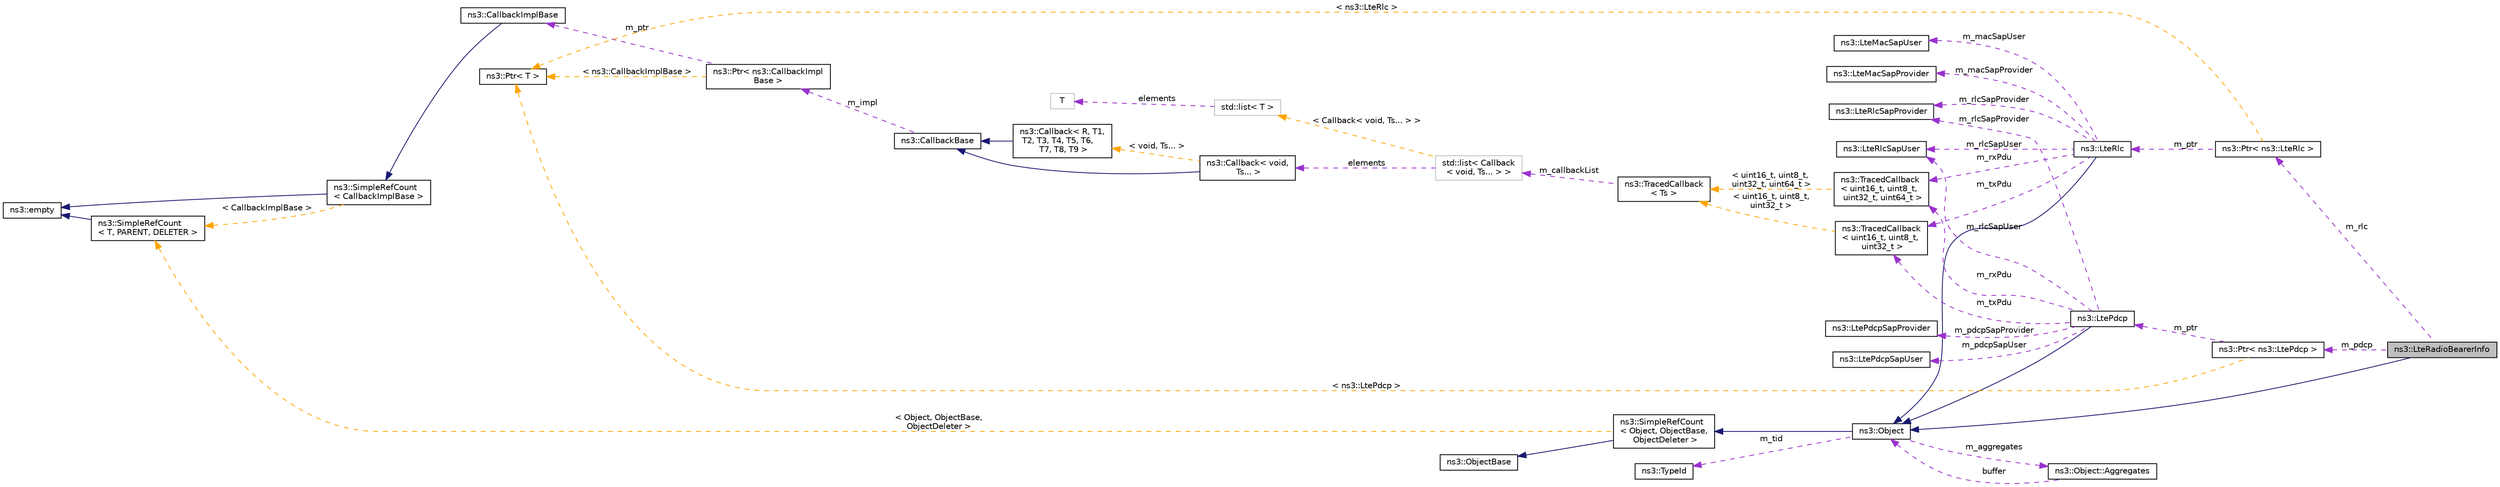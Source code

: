 digraph "ns3::LteRadioBearerInfo"
{
 // LATEX_PDF_SIZE
  edge [fontname="Helvetica",fontsize="10",labelfontname="Helvetica",labelfontsize="10"];
  node [fontname="Helvetica",fontsize="10",shape=record];
  rankdir="LR";
  Node1 [label="ns3::LteRadioBearerInfo",height=0.2,width=0.4,color="black", fillcolor="grey75", style="filled", fontcolor="black",tooltip="store information on active radio bearer instance"];
  Node2 -> Node1 [dir="back",color="midnightblue",fontsize="10",style="solid",fontname="Helvetica"];
  Node2 [label="ns3::Object",height=0.2,width=0.4,color="black", fillcolor="white", style="filled",URL="$classns3_1_1_object.html",tooltip="A base class which provides memory management and object aggregation."];
  Node3 -> Node2 [dir="back",color="midnightblue",fontsize="10",style="solid",fontname="Helvetica"];
  Node3 [label="ns3::SimpleRefCount\l\< Object, ObjectBase,\l ObjectDeleter \>",height=0.2,width=0.4,color="black", fillcolor="white", style="filled",URL="$classns3_1_1_simple_ref_count.html",tooltip=" "];
  Node4 -> Node3 [dir="back",color="midnightblue",fontsize="10",style="solid",fontname="Helvetica"];
  Node4 [label="ns3::ObjectBase",height=0.2,width=0.4,color="black", fillcolor="white", style="filled",URL="$classns3_1_1_object_base.html",tooltip="Anchor the ns-3 type and attribute system."];
  Node5 -> Node3 [dir="back",color="orange",fontsize="10",style="dashed",label=" \< Object, ObjectBase,\l ObjectDeleter \>" ,fontname="Helvetica"];
  Node5 [label="ns3::SimpleRefCount\l\< T, PARENT, DELETER \>",height=0.2,width=0.4,color="black", fillcolor="white", style="filled",URL="$classns3_1_1_simple_ref_count.html",tooltip="A template-based reference counting class."];
  Node6 -> Node5 [dir="back",color="midnightblue",fontsize="10",style="solid",fontname="Helvetica"];
  Node6 [label="ns3::empty",height=0.2,width=0.4,color="black", fillcolor="white", style="filled",URL="$classns3_1_1empty.html",tooltip="make Callback use a separate empty type"];
  Node7 -> Node2 [dir="back",color="darkorchid3",fontsize="10",style="dashed",label=" m_tid" ,fontname="Helvetica"];
  Node7 [label="ns3::TypeId",height=0.2,width=0.4,color="black", fillcolor="white", style="filled",URL="$classns3_1_1_type_id.html",tooltip="a unique identifier for an interface."];
  Node8 -> Node2 [dir="back",color="darkorchid3",fontsize="10",style="dashed",label=" m_aggregates" ,fontname="Helvetica"];
  Node8 [label="ns3::Object::Aggregates",height=0.2,width=0.4,color="black", fillcolor="white", style="filled",URL="$structns3_1_1_object_1_1_aggregates.html",tooltip="The list of Objects aggregated to this one."];
  Node2 -> Node8 [dir="back",color="darkorchid3",fontsize="10",style="dashed",label=" buffer" ,fontname="Helvetica"];
  Node9 -> Node1 [dir="back",color="darkorchid3",fontsize="10",style="dashed",label=" m_pdcp" ,fontname="Helvetica"];
  Node9 [label="ns3::Ptr\< ns3::LtePdcp \>",height=0.2,width=0.4,color="black", fillcolor="white", style="filled",URL="$classns3_1_1_ptr.html",tooltip=" "];
  Node10 -> Node9 [dir="back",color="darkorchid3",fontsize="10",style="dashed",label=" m_ptr" ,fontname="Helvetica"];
  Node10 [label="ns3::LtePdcp",height=0.2,width=0.4,color="black", fillcolor="white", style="filled",URL="$classns3_1_1_lte_pdcp.html",tooltip="LTE PDCP entity, see 3GPP TS 36.323."];
  Node2 -> Node10 [dir="back",color="midnightblue",fontsize="10",style="solid",fontname="Helvetica"];
  Node11 -> Node10 [dir="back",color="darkorchid3",fontsize="10",style="dashed",label=" m_rlcSapProvider" ,fontname="Helvetica"];
  Node11 [label="ns3::LteRlcSapProvider",height=0.2,width=0.4,color="black", fillcolor="white", style="filled",URL="$classns3_1_1_lte_rlc_sap_provider.html",tooltip="Service Access Point (SAP) offered by the UM-RLC and AM-RLC entities to the PDCP entity See 3GPP 36...."];
  Node12 -> Node10 [dir="back",color="darkorchid3",fontsize="10",style="dashed",label=" m_rxPdu" ,fontname="Helvetica"];
  Node12 [label="ns3::TracedCallback\l\< uint16_t, uint8_t,\l uint32_t, uint64_t \>",height=0.2,width=0.4,color="black", fillcolor="white", style="filled",URL="$classns3_1_1_traced_callback.html",tooltip=" "];
  Node13 -> Node12 [dir="back",color="orange",fontsize="10",style="dashed",label=" \< uint16_t, uint8_t,\l uint32_t, uint64_t \>" ,fontname="Helvetica"];
  Node13 [label="ns3::TracedCallback\l\< Ts \>",height=0.2,width=0.4,color="black", fillcolor="white", style="filled",URL="$classns3_1_1_traced_callback.html",tooltip="Forward calls to a chain of Callback."];
  Node14 -> Node13 [dir="back",color="darkorchid3",fontsize="10",style="dashed",label=" m_callbackList" ,fontname="Helvetica"];
  Node14 [label="std::list\< Callback\l\< void, Ts... \> \>",height=0.2,width=0.4,color="grey75", fillcolor="white", style="filled",tooltip=" "];
  Node15 -> Node14 [dir="back",color="darkorchid3",fontsize="10",style="dashed",label=" elements" ,fontname="Helvetica"];
  Node15 [label="ns3::Callback\< void,\l Ts... \>",height=0.2,width=0.4,color="black", fillcolor="white", style="filled",URL="$classns3_1_1_callback.html",tooltip=" "];
  Node16 -> Node15 [dir="back",color="midnightblue",fontsize="10",style="solid",fontname="Helvetica"];
  Node16 [label="ns3::CallbackBase",height=0.2,width=0.4,color="black", fillcolor="white", style="filled",URL="$classns3_1_1_callback_base.html",tooltip="Base class for Callback class."];
  Node17 -> Node16 [dir="back",color="darkorchid3",fontsize="10",style="dashed",label=" m_impl" ,fontname="Helvetica"];
  Node17 [label="ns3::Ptr\< ns3::CallbackImpl\lBase \>",height=0.2,width=0.4,color="black", fillcolor="white", style="filled",URL="$classns3_1_1_ptr.html",tooltip=" "];
  Node18 -> Node17 [dir="back",color="darkorchid3",fontsize="10",style="dashed",label=" m_ptr" ,fontname="Helvetica"];
  Node18 [label="ns3::CallbackImplBase",height=0.2,width=0.4,color="black", fillcolor="white", style="filled",URL="$classns3_1_1_callback_impl_base.html",tooltip="Abstract base class for CallbackImpl Provides reference counting and equality test."];
  Node19 -> Node18 [dir="back",color="midnightblue",fontsize="10",style="solid",fontname="Helvetica"];
  Node19 [label="ns3::SimpleRefCount\l\< CallbackImplBase \>",height=0.2,width=0.4,color="black", fillcolor="white", style="filled",URL="$classns3_1_1_simple_ref_count.html",tooltip=" "];
  Node6 -> Node19 [dir="back",color="midnightblue",fontsize="10",style="solid",fontname="Helvetica"];
  Node5 -> Node19 [dir="back",color="orange",fontsize="10",style="dashed",label=" \< CallbackImplBase \>" ,fontname="Helvetica"];
  Node20 -> Node17 [dir="back",color="orange",fontsize="10",style="dashed",label=" \< ns3::CallbackImplBase \>" ,fontname="Helvetica"];
  Node20 [label="ns3::Ptr\< T \>",height=0.2,width=0.4,color="black", fillcolor="white", style="filled",URL="$classns3_1_1_ptr.html",tooltip="Smart pointer class similar to boost::intrusive_ptr."];
  Node21 -> Node15 [dir="back",color="orange",fontsize="10",style="dashed",label=" \< void, Ts... \>" ,fontname="Helvetica"];
  Node21 [label="ns3::Callback\< R, T1,\l T2, T3, T4, T5, T6,\l T7, T8, T9 \>",height=0.2,width=0.4,color="black", fillcolor="white", style="filled",URL="$classns3_1_1_callback.html",tooltip="Callback template class."];
  Node16 -> Node21 [dir="back",color="midnightblue",fontsize="10",style="solid",fontname="Helvetica"];
  Node22 -> Node14 [dir="back",color="orange",fontsize="10",style="dashed",label=" \< Callback\< void, Ts... \> \>" ,fontname="Helvetica"];
  Node22 [label="std::list\< T \>",height=0.2,width=0.4,color="grey75", fillcolor="white", style="filled",tooltip=" "];
  Node23 -> Node22 [dir="back",color="darkorchid3",fontsize="10",style="dashed",label=" elements" ,fontname="Helvetica"];
  Node23 [label="T",height=0.2,width=0.4,color="grey75", fillcolor="white", style="filled",tooltip=" "];
  Node24 -> Node10 [dir="back",color="darkorchid3",fontsize="10",style="dashed",label=" m_rlcSapUser" ,fontname="Helvetica"];
  Node24 [label="ns3::LteRlcSapUser",height=0.2,width=0.4,color="black", fillcolor="white", style="filled",URL="$classns3_1_1_lte_rlc_sap_user.html",tooltip="Service Access Point (SAP) offered by the UM-RLC and AM-RLC entities to the PDCP entity See 3GPP 36...."];
  Node25 -> Node10 [dir="back",color="darkorchid3",fontsize="10",style="dashed",label=" m_pdcpSapProvider" ,fontname="Helvetica"];
  Node25 [label="ns3::LtePdcpSapProvider",height=0.2,width=0.4,color="black", fillcolor="white", style="filled",URL="$classns3_1_1_lte_pdcp_sap_provider.html",tooltip="Service Access Point (SAP) offered by the PDCP entity to the RRC entity See 3GPP 36...."];
  Node26 -> Node10 [dir="back",color="darkorchid3",fontsize="10",style="dashed",label=" m_txPdu" ,fontname="Helvetica"];
  Node26 [label="ns3::TracedCallback\l\< uint16_t, uint8_t,\l uint32_t \>",height=0.2,width=0.4,color="black", fillcolor="white", style="filled",URL="$classns3_1_1_traced_callback.html",tooltip=" "];
  Node13 -> Node26 [dir="back",color="orange",fontsize="10",style="dashed",label=" \< uint16_t, uint8_t,\l uint32_t \>" ,fontname="Helvetica"];
  Node27 -> Node10 [dir="back",color="darkorchid3",fontsize="10",style="dashed",label=" m_pdcpSapUser" ,fontname="Helvetica"];
  Node27 [label="ns3::LtePdcpSapUser",height=0.2,width=0.4,color="black", fillcolor="white", style="filled",URL="$classns3_1_1_lte_pdcp_sap_user.html",tooltip="Service Access Point (SAP) offered by the PDCP entity to the RRC entity See 3GPP 36...."];
  Node20 -> Node9 [dir="back",color="orange",fontsize="10",style="dashed",label=" \< ns3::LtePdcp \>" ,fontname="Helvetica"];
  Node28 -> Node1 [dir="back",color="darkorchid3",fontsize="10",style="dashed",label=" m_rlc" ,fontname="Helvetica"];
  Node28 [label="ns3::Ptr\< ns3::LteRlc \>",height=0.2,width=0.4,color="black", fillcolor="white", style="filled",URL="$classns3_1_1_ptr.html",tooltip=" "];
  Node29 -> Node28 [dir="back",color="darkorchid3",fontsize="10",style="dashed",label=" m_ptr" ,fontname="Helvetica"];
  Node29 [label="ns3::LteRlc",height=0.2,width=0.4,color="black", fillcolor="white", style="filled",URL="$classns3_1_1_lte_rlc.html",tooltip="This abstract base class defines the API to interact with the Radio Link Control (LTE_RLC) in LTE,..."];
  Node2 -> Node29 [dir="back",color="midnightblue",fontsize="10",style="solid",fontname="Helvetica"];
  Node11 -> Node29 [dir="back",color="darkorchid3",fontsize="10",style="dashed",label=" m_rlcSapProvider" ,fontname="Helvetica"];
  Node12 -> Node29 [dir="back",color="darkorchid3",fontsize="10",style="dashed",label=" m_rxPdu" ,fontname="Helvetica"];
  Node24 -> Node29 [dir="back",color="darkorchid3",fontsize="10",style="dashed",label=" m_rlcSapUser" ,fontname="Helvetica"];
  Node30 -> Node29 [dir="back",color="darkorchid3",fontsize="10",style="dashed",label=" m_macSapUser" ,fontname="Helvetica"];
  Node30 [label="ns3::LteMacSapUser",height=0.2,width=0.4,color="black", fillcolor="white", style="filled",URL="$classns3_1_1_lte_mac_sap_user.html",tooltip="Service Access Point (SAP) offered by the MAC to the RLC See Femto Forum MAC Scheduler Interface Spec..."];
  Node26 -> Node29 [dir="back",color="darkorchid3",fontsize="10",style="dashed",label=" m_txPdu" ,fontname="Helvetica"];
  Node31 -> Node29 [dir="back",color="darkorchid3",fontsize="10",style="dashed",label=" m_macSapProvider" ,fontname="Helvetica"];
  Node31 [label="ns3::LteMacSapProvider",height=0.2,width=0.4,color="black", fillcolor="white", style="filled",URL="$classns3_1_1_lte_mac_sap_provider.html",tooltip="Service Access Point (SAP) offered by the MAC to the RLC See Femto Forum MAC Scheduler Interface Spec..."];
  Node20 -> Node28 [dir="back",color="orange",fontsize="10",style="dashed",label=" \< ns3::LteRlc \>" ,fontname="Helvetica"];
}
